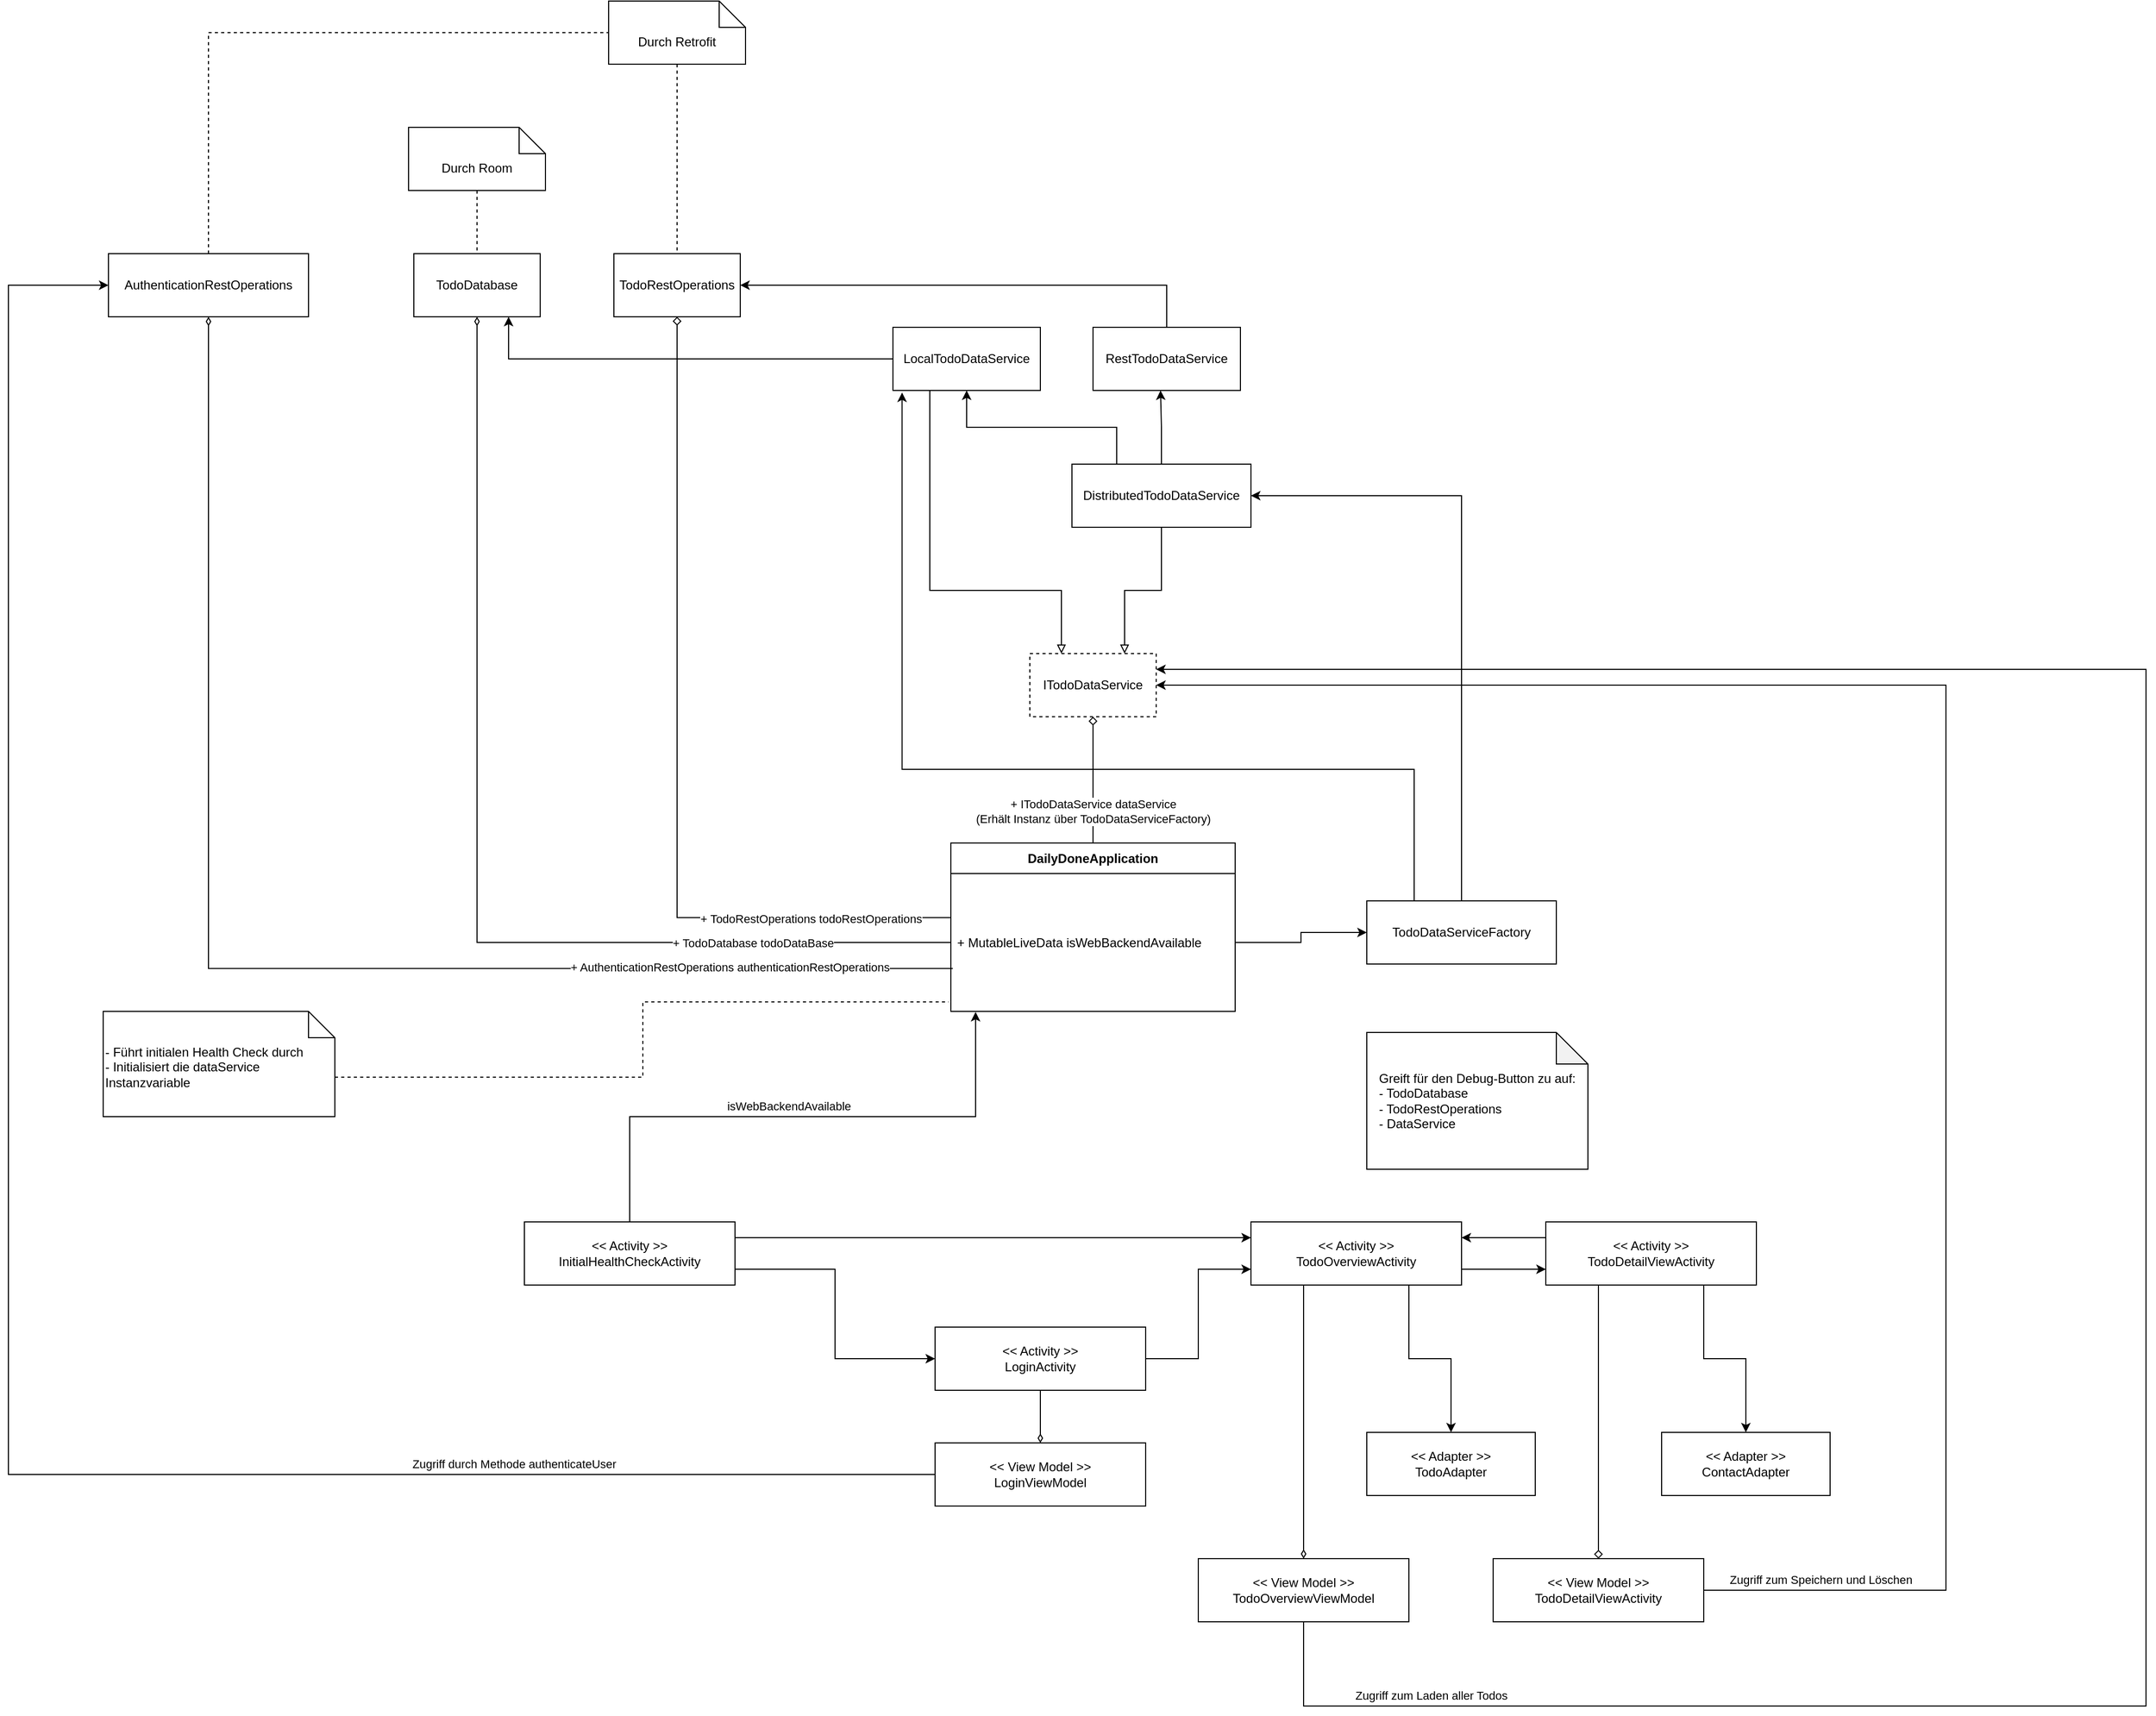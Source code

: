 <mxfile version="21.2.8" type="device">
  <diagram name="Seite-1" id="D5tcKsk5kdQru-Kcxm5j">
    <mxGraphModel dx="2885" dy="2357" grid="1" gridSize="10" guides="1" tooltips="1" connect="1" arrows="1" fold="1" page="1" pageScale="1" pageWidth="827" pageHeight="1169" math="0" shadow="0">
      <root>
        <mxCell id="0" />
        <mxCell id="1" parent="0" />
        <mxCell id="vJlaEH_wGCGbr9jfmiXO-9" style="edgeStyle=orthogonalEdgeStyle;rounded=0;orthogonalLoop=1;jettySize=auto;html=1;exitX=0.25;exitY=1;exitDx=0;exitDy=0;entryX=0.25;entryY=0;entryDx=0;entryDy=0;endArrow=block;endFill=0;" parent="1" source="vJlaEH_wGCGbr9jfmiXO-1" target="vJlaEH_wGCGbr9jfmiXO-6" edge="1">
          <mxGeometry relative="1" as="geometry">
            <Array as="points">
              <mxPoint x="145" y="290" />
              <mxPoint x="270" y="290" />
            </Array>
          </mxGeometry>
        </mxCell>
        <mxCell id="vJlaEH_wGCGbr9jfmiXO-29" style="edgeStyle=orthogonalEdgeStyle;rounded=0;orthogonalLoop=1;jettySize=auto;html=1;entryX=0.75;entryY=1;entryDx=0;entryDy=0;" parent="1" source="vJlaEH_wGCGbr9jfmiXO-1" target="vJlaEH_wGCGbr9jfmiXO-17" edge="1">
          <mxGeometry relative="1" as="geometry" />
        </mxCell>
        <mxCell id="vJlaEH_wGCGbr9jfmiXO-1" value="LocalTodoDataService" style="rounded=0;whiteSpace=wrap;html=1;" parent="1" vertex="1">
          <mxGeometry x="110" y="40" width="140" height="60" as="geometry" />
        </mxCell>
        <mxCell id="vJlaEH_wGCGbr9jfmiXO-30" style="edgeStyle=orthogonalEdgeStyle;rounded=0;orthogonalLoop=1;jettySize=auto;html=1;exitX=0.5;exitY=0;exitDx=0;exitDy=0;entryX=1;entryY=0.5;entryDx=0;entryDy=0;" parent="1" source="vJlaEH_wGCGbr9jfmiXO-2" target="vJlaEH_wGCGbr9jfmiXO-18" edge="1">
          <mxGeometry relative="1" as="geometry" />
        </mxCell>
        <mxCell id="vJlaEH_wGCGbr9jfmiXO-2" value="RestTodoDataService" style="rounded=0;whiteSpace=wrap;html=1;" parent="1" vertex="1">
          <mxGeometry x="300" y="40" width="140" height="60" as="geometry" />
        </mxCell>
        <mxCell id="vJlaEH_wGCGbr9jfmiXO-4" style="edgeStyle=orthogonalEdgeStyle;rounded=0;orthogonalLoop=1;jettySize=auto;html=1;exitX=0.5;exitY=0;exitDx=0;exitDy=0;entryX=0.458;entryY=1;entryDx=0;entryDy=0;entryPerimeter=0;" parent="1" source="vJlaEH_wGCGbr9jfmiXO-3" target="vJlaEH_wGCGbr9jfmiXO-2" edge="1">
          <mxGeometry relative="1" as="geometry" />
        </mxCell>
        <mxCell id="vJlaEH_wGCGbr9jfmiXO-5" style="edgeStyle=orthogonalEdgeStyle;rounded=0;orthogonalLoop=1;jettySize=auto;html=1;exitX=0.25;exitY=0;exitDx=0;exitDy=0;entryX=0.5;entryY=1;entryDx=0;entryDy=0;" parent="1" source="vJlaEH_wGCGbr9jfmiXO-3" target="vJlaEH_wGCGbr9jfmiXO-1" edge="1">
          <mxGeometry relative="1" as="geometry" />
        </mxCell>
        <mxCell id="vJlaEH_wGCGbr9jfmiXO-8" style="edgeStyle=orthogonalEdgeStyle;rounded=0;orthogonalLoop=1;jettySize=auto;html=1;exitX=0.5;exitY=1;exitDx=0;exitDy=0;entryX=0.75;entryY=0;entryDx=0;entryDy=0;endArrow=block;endFill=0;" parent="1" source="vJlaEH_wGCGbr9jfmiXO-3" target="vJlaEH_wGCGbr9jfmiXO-6" edge="1">
          <mxGeometry relative="1" as="geometry" />
        </mxCell>
        <mxCell id="vJlaEH_wGCGbr9jfmiXO-3" value="DistributedTodoDataService" style="rounded=0;whiteSpace=wrap;html=1;" parent="1" vertex="1">
          <mxGeometry x="280" y="170" width="170" height="60" as="geometry" />
        </mxCell>
        <mxCell id="vJlaEH_wGCGbr9jfmiXO-6" value="ITodoDataService" style="rounded=0;whiteSpace=wrap;html=1;dashed=1;" parent="1" vertex="1">
          <mxGeometry x="240" y="350" width="120" height="60" as="geometry" />
        </mxCell>
        <mxCell id="vJlaEH_wGCGbr9jfmiXO-31" style="edgeStyle=orthogonalEdgeStyle;rounded=0;orthogonalLoop=1;jettySize=auto;html=1;exitX=0.5;exitY=0;exitDx=0;exitDy=0;entryX=0.5;entryY=1;entryDx=0;entryDy=0;endArrow=diamond;endFill=0;" parent="1" source="vJlaEH_wGCGbr9jfmiXO-11" target="vJlaEH_wGCGbr9jfmiXO-6" edge="1">
          <mxGeometry relative="1" as="geometry" />
        </mxCell>
        <mxCell id="vJlaEH_wGCGbr9jfmiXO-36" value="+ ITodoDataService dataService&lt;br&gt;(Erhält Instanz über TodoDataServiceFactory)" style="edgeLabel;html=1;align=center;verticalAlign=middle;resizable=0;points=[];" parent="vJlaEH_wGCGbr9jfmiXO-31" vertex="1" connectable="0">
          <mxGeometry x="-0.176" y="3" relative="1" as="geometry">
            <mxPoint x="3" y="19" as="offset" />
          </mxGeometry>
        </mxCell>
        <mxCell id="vJlaEH_wGCGbr9jfmiXO-11" value="DailyDoneApplication" style="swimlane;fontStyle=1;align=center;verticalAlign=middle;childLayout=stackLayout;horizontal=1;startSize=29;horizontalStack=0;resizeParent=1;resizeParentMax=0;resizeLast=0;collapsible=0;marginBottom=0;html=1;whiteSpace=wrap;" parent="1" vertex="1">
          <mxGeometry x="165" y="530" width="270" height="160" as="geometry" />
        </mxCell>
        <mxCell id="vJlaEH_wGCGbr9jfmiXO-13" value="+ MutableLiveData isWebBackendAvailable" style="text;html=1;strokeColor=none;fillColor=none;align=left;verticalAlign=middle;spacingLeft=4;spacingRight=4;overflow=hidden;rotatable=0;points=[[0,0.5],[1,0.5]];portConstraint=eastwest;whiteSpace=wrap;" parent="vJlaEH_wGCGbr9jfmiXO-11" vertex="1">
          <mxGeometry y="29" width="270" height="131" as="geometry" />
        </mxCell>
        <mxCell id="vJlaEH_wGCGbr9jfmiXO-17" value="TodoDatabase" style="rounded=0;whiteSpace=wrap;html=1;" parent="1" vertex="1">
          <mxGeometry x="-345" y="-30" width="120" height="60" as="geometry" />
        </mxCell>
        <mxCell id="vJlaEH_wGCGbr9jfmiXO-18" value="TodoRestOperations" style="rounded=0;whiteSpace=wrap;html=1;" parent="1" vertex="1">
          <mxGeometry x="-155" y="-30" width="120" height="60" as="geometry" />
        </mxCell>
        <mxCell id="vJlaEH_wGCGbr9jfmiXO-24" style="edgeStyle=orthogonalEdgeStyle;rounded=0;orthogonalLoop=1;jettySize=auto;html=1;exitX=0.5;exitY=1;exitDx=0;exitDy=0;exitPerimeter=0;endArrow=none;endFill=0;dashed=1;" parent="1" source="vJlaEH_wGCGbr9jfmiXO-22" target="vJlaEH_wGCGbr9jfmiXO-17" edge="1">
          <mxGeometry relative="1" as="geometry" />
        </mxCell>
        <mxCell id="vJlaEH_wGCGbr9jfmiXO-22" value="Durch Room" style="shape=note2;boundedLbl=1;whiteSpace=wrap;html=1;size=25;verticalAlign=top;align=center;" parent="1" vertex="1">
          <mxGeometry x="-350" y="-150" width="130" height="60" as="geometry" />
        </mxCell>
        <mxCell id="vJlaEH_wGCGbr9jfmiXO-25" style="edgeStyle=orthogonalEdgeStyle;rounded=0;orthogonalLoop=1;jettySize=auto;html=1;exitX=0.5;exitY=1;exitDx=0;exitDy=0;exitPerimeter=0;dashed=1;endArrow=none;endFill=0;" parent="1" source="vJlaEH_wGCGbr9jfmiXO-23" target="vJlaEH_wGCGbr9jfmiXO-18" edge="1">
          <mxGeometry relative="1" as="geometry" />
        </mxCell>
        <mxCell id="vJlaEH_wGCGbr9jfmiXO-23" value="Durch Retrofit" style="shape=note2;boundedLbl=1;whiteSpace=wrap;html=1;size=25;verticalAlign=top;align=center;" parent="1" vertex="1">
          <mxGeometry x="-160" y="-270" width="130" height="60" as="geometry" />
        </mxCell>
        <mxCell id="vJlaEH_wGCGbr9jfmiXO-27" style="edgeStyle=orthogonalEdgeStyle;rounded=0;orthogonalLoop=1;jettySize=auto;html=1;exitX=0;exitY=0.5;exitDx=0;exitDy=0;entryX=0.5;entryY=1;entryDx=0;entryDy=0;endArrow=diamondThin;endFill=0;" parent="1" source="vJlaEH_wGCGbr9jfmiXO-13" target="vJlaEH_wGCGbr9jfmiXO-17" edge="1">
          <mxGeometry relative="1" as="geometry" />
        </mxCell>
        <mxCell id="F736gAGDeXjRzTS7AwSB-1" value="+ TodoDatabase todoDataBase" style="edgeLabel;html=1;align=center;verticalAlign=middle;resizable=0;points=[];" vertex="1" connectable="0" parent="vJlaEH_wGCGbr9jfmiXO-27">
          <mxGeometry x="-0.64" relative="1" as="geometry">
            <mxPoint as="offset" />
          </mxGeometry>
        </mxCell>
        <mxCell id="vJlaEH_wGCGbr9jfmiXO-28" style="edgeStyle=orthogonalEdgeStyle;rounded=0;orthogonalLoop=1;jettySize=auto;html=1;exitX=-0.002;exitY=0.32;exitDx=0;exitDy=0;entryX=0.5;entryY=1;entryDx=0;entryDy=0;endArrow=diamond;endFill=0;exitPerimeter=0;" parent="1" source="vJlaEH_wGCGbr9jfmiXO-13" target="vJlaEH_wGCGbr9jfmiXO-18" edge="1">
          <mxGeometry relative="1" as="geometry" />
        </mxCell>
        <mxCell id="F736gAGDeXjRzTS7AwSB-3" value="+ TodoRestOperations todoRestOperations" style="edgeLabel;html=1;align=center;verticalAlign=middle;resizable=0;points=[];" vertex="1" connectable="0" parent="vJlaEH_wGCGbr9jfmiXO-28">
          <mxGeometry x="-0.619" y="1" relative="1" as="geometry">
            <mxPoint x="25" as="offset" />
          </mxGeometry>
        </mxCell>
        <mxCell id="vJlaEH_wGCGbr9jfmiXO-34" style="edgeStyle=orthogonalEdgeStyle;rounded=0;orthogonalLoop=1;jettySize=auto;html=1;exitX=0.5;exitY=0;exitDx=0;exitDy=0;entryX=1;entryY=0.5;entryDx=0;entryDy=0;" parent="1" source="vJlaEH_wGCGbr9jfmiXO-32" target="vJlaEH_wGCGbr9jfmiXO-3" edge="1">
          <mxGeometry relative="1" as="geometry" />
        </mxCell>
        <mxCell id="vJlaEH_wGCGbr9jfmiXO-35" style="edgeStyle=orthogonalEdgeStyle;rounded=0;orthogonalLoop=1;jettySize=auto;html=1;exitX=0.25;exitY=0;exitDx=0;exitDy=0;entryX=0.062;entryY=1.033;entryDx=0;entryDy=0;entryPerimeter=0;" parent="1" source="vJlaEH_wGCGbr9jfmiXO-32" target="vJlaEH_wGCGbr9jfmiXO-1" edge="1">
          <mxGeometry relative="1" as="geometry">
            <Array as="points">
              <mxPoint x="605" y="460" />
              <mxPoint x="119" y="460" />
            </Array>
          </mxGeometry>
        </mxCell>
        <mxCell id="vJlaEH_wGCGbr9jfmiXO-32" value="TodoDataServiceFactory" style="rounded=0;whiteSpace=wrap;html=1;" parent="1" vertex="1">
          <mxGeometry x="560" y="585" width="180" height="60" as="geometry" />
        </mxCell>
        <mxCell id="vJlaEH_wGCGbr9jfmiXO-33" style="edgeStyle=orthogonalEdgeStyle;rounded=0;orthogonalLoop=1;jettySize=auto;html=1;exitX=1;exitY=0.5;exitDx=0;exitDy=0;" parent="1" source="vJlaEH_wGCGbr9jfmiXO-13" target="vJlaEH_wGCGbr9jfmiXO-32" edge="1">
          <mxGeometry relative="1" as="geometry" />
        </mxCell>
        <mxCell id="vJlaEH_wGCGbr9jfmiXO-47" style="edgeStyle=orthogonalEdgeStyle;rounded=0;orthogonalLoop=1;jettySize=auto;html=1;exitX=0.5;exitY=0;exitDx=0;exitDy=0;entryX=0.087;entryY=1.004;entryDx=0;entryDy=0;entryPerimeter=0;" parent="1" source="vJlaEH_wGCGbr9jfmiXO-37" target="vJlaEH_wGCGbr9jfmiXO-13" edge="1">
          <mxGeometry relative="1" as="geometry" />
        </mxCell>
        <mxCell id="vJlaEH_wGCGbr9jfmiXO-51" value="isWebBackendAvailable" style="edgeLabel;html=1;align=center;verticalAlign=middle;resizable=0;points=[];" parent="vJlaEH_wGCGbr9jfmiXO-47" vertex="1" connectable="0">
          <mxGeometry x="-0.051" y="2" relative="1" as="geometry">
            <mxPoint y="-8" as="offset" />
          </mxGeometry>
        </mxCell>
        <mxCell id="vJlaEH_wGCGbr9jfmiXO-55" style="edgeStyle=orthogonalEdgeStyle;rounded=0;orthogonalLoop=1;jettySize=auto;html=1;exitX=1;exitY=0.75;exitDx=0;exitDy=0;entryX=0;entryY=0.5;entryDx=0;entryDy=0;" parent="1" source="vJlaEH_wGCGbr9jfmiXO-37" target="vJlaEH_wGCGbr9jfmiXO-38" edge="1">
          <mxGeometry relative="1" as="geometry" />
        </mxCell>
        <mxCell id="vJlaEH_wGCGbr9jfmiXO-57" style="edgeStyle=orthogonalEdgeStyle;rounded=0;orthogonalLoop=1;jettySize=auto;html=1;exitX=1;exitY=0.25;exitDx=0;exitDy=0;entryX=0;entryY=0.25;entryDx=0;entryDy=0;" parent="1" source="vJlaEH_wGCGbr9jfmiXO-37" target="vJlaEH_wGCGbr9jfmiXO-40" edge="1">
          <mxGeometry relative="1" as="geometry" />
        </mxCell>
        <mxCell id="vJlaEH_wGCGbr9jfmiXO-37" value="&amp;lt;&amp;lt; Activity &amp;gt;&amp;gt;&lt;br&gt;InitialHealthCheckActivity" style="rounded=0;whiteSpace=wrap;html=1;" parent="1" vertex="1">
          <mxGeometry x="-240" y="890" width="200" height="60" as="geometry" />
        </mxCell>
        <mxCell id="vJlaEH_wGCGbr9jfmiXO-46" style="edgeStyle=orthogonalEdgeStyle;rounded=0;orthogonalLoop=1;jettySize=auto;html=1;exitX=0.5;exitY=1;exitDx=0;exitDy=0;entryX=0.5;entryY=0;entryDx=0;entryDy=0;endArrow=diamondThin;endFill=0;" parent="1" source="vJlaEH_wGCGbr9jfmiXO-38" target="vJlaEH_wGCGbr9jfmiXO-45" edge="1">
          <mxGeometry relative="1" as="geometry" />
        </mxCell>
        <mxCell id="vJlaEH_wGCGbr9jfmiXO-56" style="edgeStyle=orthogonalEdgeStyle;rounded=0;orthogonalLoop=1;jettySize=auto;html=1;exitX=1;exitY=0.5;exitDx=0;exitDy=0;entryX=0;entryY=0.75;entryDx=0;entryDy=0;" parent="1" source="vJlaEH_wGCGbr9jfmiXO-38" target="vJlaEH_wGCGbr9jfmiXO-40" edge="1">
          <mxGeometry relative="1" as="geometry" />
        </mxCell>
        <mxCell id="vJlaEH_wGCGbr9jfmiXO-38" value="&amp;lt;&amp;lt; Activity &amp;gt;&amp;gt;&lt;br&gt;LoginActivity" style="rounded=0;whiteSpace=wrap;html=1;" parent="1" vertex="1">
          <mxGeometry x="150" y="990" width="200" height="60" as="geometry" />
        </mxCell>
        <mxCell id="vJlaEH_wGCGbr9jfmiXO-59" style="edgeStyle=orthogonalEdgeStyle;rounded=0;orthogonalLoop=1;jettySize=auto;html=1;exitX=0;exitY=0.25;exitDx=0;exitDy=0;entryX=1;entryY=0.25;entryDx=0;entryDy=0;" parent="1" source="vJlaEH_wGCGbr9jfmiXO-39" target="vJlaEH_wGCGbr9jfmiXO-40" edge="1">
          <mxGeometry relative="1" as="geometry" />
        </mxCell>
        <mxCell id="vJlaEH_wGCGbr9jfmiXO-76" style="edgeStyle=orthogonalEdgeStyle;rounded=0;orthogonalLoop=1;jettySize=auto;html=1;exitX=0.25;exitY=1;exitDx=0;exitDy=0;entryX=0.5;entryY=0;entryDx=0;entryDy=0;endArrow=diamond;endFill=0;" parent="1" source="vJlaEH_wGCGbr9jfmiXO-39" target="vJlaEH_wGCGbr9jfmiXO-75" edge="1">
          <mxGeometry relative="1" as="geometry" />
        </mxCell>
        <mxCell id="vJlaEH_wGCGbr9jfmiXO-78" style="edgeStyle=orthogonalEdgeStyle;rounded=0;orthogonalLoop=1;jettySize=auto;html=1;exitX=0.75;exitY=1;exitDx=0;exitDy=0;entryX=0.5;entryY=0;entryDx=0;entryDy=0;" parent="1" source="vJlaEH_wGCGbr9jfmiXO-39" target="vJlaEH_wGCGbr9jfmiXO-77" edge="1">
          <mxGeometry relative="1" as="geometry" />
        </mxCell>
        <mxCell id="vJlaEH_wGCGbr9jfmiXO-39" value="&amp;lt;&amp;lt; Activity &amp;gt;&amp;gt;&lt;br&gt;TodoDetailViewActivity" style="rounded=0;whiteSpace=wrap;html=1;" parent="1" vertex="1">
          <mxGeometry x="730" y="890" width="200" height="60" as="geometry" />
        </mxCell>
        <mxCell id="vJlaEH_wGCGbr9jfmiXO-58" style="edgeStyle=orthogonalEdgeStyle;rounded=0;orthogonalLoop=1;jettySize=auto;html=1;exitX=1;exitY=0.75;exitDx=0;exitDy=0;entryX=0;entryY=0.75;entryDx=0;entryDy=0;" parent="1" source="vJlaEH_wGCGbr9jfmiXO-40" target="vJlaEH_wGCGbr9jfmiXO-39" edge="1">
          <mxGeometry relative="1" as="geometry" />
        </mxCell>
        <mxCell id="vJlaEH_wGCGbr9jfmiXO-72" style="edgeStyle=orthogonalEdgeStyle;rounded=0;orthogonalLoop=1;jettySize=auto;html=1;exitX=0.75;exitY=1;exitDx=0;exitDy=0;entryX=0.5;entryY=0;entryDx=0;entryDy=0;" parent="1" source="vJlaEH_wGCGbr9jfmiXO-40" target="vJlaEH_wGCGbr9jfmiXO-68" edge="1">
          <mxGeometry relative="1" as="geometry" />
        </mxCell>
        <mxCell id="vJlaEH_wGCGbr9jfmiXO-74" style="edgeStyle=orthogonalEdgeStyle;rounded=0;orthogonalLoop=1;jettySize=auto;html=1;exitX=0.25;exitY=1;exitDx=0;exitDy=0;entryX=0.5;entryY=0;entryDx=0;entryDy=0;endArrow=diamondThin;endFill=0;" parent="1" source="vJlaEH_wGCGbr9jfmiXO-40" target="vJlaEH_wGCGbr9jfmiXO-73" edge="1">
          <mxGeometry relative="1" as="geometry" />
        </mxCell>
        <mxCell id="vJlaEH_wGCGbr9jfmiXO-40" value="&amp;lt;&amp;lt; Activity &amp;gt;&amp;gt;&lt;br&gt;TodoOverviewActivity" style="rounded=0;whiteSpace=wrap;html=1;" parent="1" vertex="1">
          <mxGeometry x="450" y="890" width="200" height="60" as="geometry" />
        </mxCell>
        <mxCell id="vJlaEH_wGCGbr9jfmiXO-42" style="edgeStyle=orthogonalEdgeStyle;rounded=0;orthogonalLoop=1;jettySize=auto;html=1;exitX=0;exitY=0;exitDx=220;exitDy=62.5;exitPerimeter=0;entryX=-0.008;entryY=0.931;entryDx=0;entryDy=0;entryPerimeter=0;endArrow=none;endFill=0;dashed=1;" parent="1" source="vJlaEH_wGCGbr9jfmiXO-41" target="vJlaEH_wGCGbr9jfmiXO-13" edge="1">
          <mxGeometry relative="1" as="geometry" />
        </mxCell>
        <mxCell id="vJlaEH_wGCGbr9jfmiXO-41" value="- Führt initialen Health Check durch&lt;br&gt;- Initialisiert die dataService Instanzvariable" style="shape=note2;boundedLbl=1;whiteSpace=wrap;html=1;size=25;verticalAlign=top;align=left;" parent="1" vertex="1">
          <mxGeometry x="-640" y="690" width="220" height="100" as="geometry" />
        </mxCell>
        <mxCell id="vJlaEH_wGCGbr9jfmiXO-53" style="edgeStyle=orthogonalEdgeStyle;rounded=0;orthogonalLoop=1;jettySize=auto;html=1;entryX=0;entryY=0.5;entryDx=0;entryDy=0;" parent="1" source="vJlaEH_wGCGbr9jfmiXO-45" target="vJlaEH_wGCGbr9jfmiXO-48" edge="1">
          <mxGeometry relative="1" as="geometry">
            <Array as="points">
              <mxPoint x="-730" y="1130" />
              <mxPoint x="-730" />
            </Array>
          </mxGeometry>
        </mxCell>
        <mxCell id="vJlaEH_wGCGbr9jfmiXO-54" value="Zugriff durch Methode authenticateUser" style="edgeLabel;html=1;align=center;verticalAlign=middle;resizable=0;points=[];" parent="vJlaEH_wGCGbr9jfmiXO-53" vertex="1" connectable="0">
          <mxGeometry x="-0.641" y="1" relative="1" as="geometry">
            <mxPoint x="-22" y="-11" as="offset" />
          </mxGeometry>
        </mxCell>
        <mxCell id="vJlaEH_wGCGbr9jfmiXO-45" value="&amp;lt;&amp;lt; View Model &amp;gt;&amp;gt;&lt;br&gt;LoginViewModel" style="rounded=0;whiteSpace=wrap;html=1;" parent="1" vertex="1">
          <mxGeometry x="150" y="1100" width="200" height="60" as="geometry" />
        </mxCell>
        <mxCell id="vJlaEH_wGCGbr9jfmiXO-49" style="edgeStyle=orthogonalEdgeStyle;rounded=0;orthogonalLoop=1;jettySize=auto;html=1;exitX=0.5;exitY=0;exitDx=0;exitDy=0;entryX=0;entryY=0.5;entryDx=0;entryDy=0;entryPerimeter=0;endArrow=none;endFill=0;dashed=1;" parent="1" source="vJlaEH_wGCGbr9jfmiXO-48" target="vJlaEH_wGCGbr9jfmiXO-23" edge="1">
          <mxGeometry relative="1" as="geometry" />
        </mxCell>
        <mxCell id="vJlaEH_wGCGbr9jfmiXO-48" value="AuthenticationRestOperations" style="rounded=0;whiteSpace=wrap;html=1;" parent="1" vertex="1">
          <mxGeometry x="-635" y="-30" width="190" height="60" as="geometry" />
        </mxCell>
        <mxCell id="vJlaEH_wGCGbr9jfmiXO-52" style="edgeStyle=orthogonalEdgeStyle;rounded=0;orthogonalLoop=1;jettySize=auto;html=1;entryX=0.5;entryY=1;entryDx=0;entryDy=0;exitX=0.007;exitY=0.689;exitDx=0;exitDy=0;exitPerimeter=0;endArrow=diamondThin;endFill=0;" parent="1" source="vJlaEH_wGCGbr9jfmiXO-13" target="vJlaEH_wGCGbr9jfmiXO-48" edge="1">
          <mxGeometry relative="1" as="geometry" />
        </mxCell>
        <mxCell id="F736gAGDeXjRzTS7AwSB-2" value="+ AuthenticationRestOperations authenticationRestOperations" style="edgeLabel;html=1;align=center;verticalAlign=middle;resizable=0;points=[];" vertex="1" connectable="0" parent="vJlaEH_wGCGbr9jfmiXO-52">
          <mxGeometry x="-0.399" y="-2" relative="1" as="geometry">
            <mxPoint x="186" as="offset" />
          </mxGeometry>
        </mxCell>
        <mxCell id="vJlaEH_wGCGbr9jfmiXO-68" value="&amp;lt;&amp;lt; Adapter &amp;gt;&amp;gt;&lt;br&gt;TodoAdapter" style="rounded=0;whiteSpace=wrap;html=1;" parent="1" vertex="1">
          <mxGeometry x="560" y="1090" width="160" height="60" as="geometry" />
        </mxCell>
        <mxCell id="vJlaEH_wGCGbr9jfmiXO-70" value="&lt;div style=&quot;text-align: left;&quot;&gt;&lt;span style=&quot;background-color: initial;&quot;&gt;Greift für den Debug-Button zu auf:&lt;/span&gt;&lt;/div&gt;&lt;div style=&quot;text-align: left;&quot;&gt;&lt;span style=&quot;background-color: initial;&quot;&gt;- TodoDatabase&lt;/span&gt;&lt;/div&gt;&lt;div style=&quot;text-align: left;&quot;&gt;&lt;span style=&quot;background-color: initial;&quot;&gt;- TodoRestOperations&lt;/span&gt;&lt;/div&gt;&lt;div style=&quot;text-align: left;&quot;&gt;&lt;span style=&quot;background-color: initial;&quot;&gt;- DataService&lt;/span&gt;&lt;/div&gt;" style="shape=note;whiteSpace=wrap;html=1;backgroundOutline=1;darkOpacity=0.05;" parent="1" vertex="1">
          <mxGeometry x="560" y="710" width="210" height="130" as="geometry" />
        </mxCell>
        <mxCell id="vJlaEH_wGCGbr9jfmiXO-81" style="edgeStyle=orthogonalEdgeStyle;rounded=0;orthogonalLoop=1;jettySize=auto;html=1;exitX=0.5;exitY=1;exitDx=0;exitDy=0;entryX=1;entryY=0.25;entryDx=0;entryDy=0;" parent="1" source="vJlaEH_wGCGbr9jfmiXO-73" target="vJlaEH_wGCGbr9jfmiXO-6" edge="1">
          <mxGeometry relative="1" as="geometry">
            <Array as="points">
              <mxPoint x="500" y="1350" />
              <mxPoint x="1300" y="1350" />
              <mxPoint x="1300" y="365" />
            </Array>
          </mxGeometry>
        </mxCell>
        <mxCell id="vJlaEH_wGCGbr9jfmiXO-82" value="Zugriff zum Laden aller Todos" style="edgeLabel;html=1;align=center;verticalAlign=middle;resizable=0;points=[];" parent="vJlaEH_wGCGbr9jfmiXO-81" vertex="1" connectable="0">
          <mxGeometry x="-0.748" y="-3" relative="1" as="geometry">
            <mxPoint x="-153" y="-13" as="offset" />
          </mxGeometry>
        </mxCell>
        <mxCell id="vJlaEH_wGCGbr9jfmiXO-73" value="&amp;lt;&amp;lt; View Model &amp;gt;&amp;gt;&lt;br&gt;TodoOverviewViewModel" style="rounded=0;whiteSpace=wrap;html=1;" parent="1" vertex="1">
          <mxGeometry x="400" y="1210" width="200" height="60" as="geometry" />
        </mxCell>
        <mxCell id="vJlaEH_wGCGbr9jfmiXO-79" style="edgeStyle=orthogonalEdgeStyle;rounded=0;orthogonalLoop=1;jettySize=auto;html=1;exitX=1;exitY=0.5;exitDx=0;exitDy=0;entryX=1;entryY=0.5;entryDx=0;entryDy=0;" parent="1" source="vJlaEH_wGCGbr9jfmiXO-75" target="vJlaEH_wGCGbr9jfmiXO-6" edge="1">
          <mxGeometry relative="1" as="geometry">
            <Array as="points">
              <mxPoint x="1110" y="1240" />
              <mxPoint x="1110" y="380" />
            </Array>
          </mxGeometry>
        </mxCell>
        <mxCell id="vJlaEH_wGCGbr9jfmiXO-80" value="Zugriff zum Speichern und Löschen" style="edgeLabel;html=1;align=center;verticalAlign=middle;resizable=0;points=[];" parent="vJlaEH_wGCGbr9jfmiXO-79" vertex="1" connectable="0">
          <mxGeometry x="-0.884" relative="1" as="geometry">
            <mxPoint x="4" y="-10" as="offset" />
          </mxGeometry>
        </mxCell>
        <mxCell id="vJlaEH_wGCGbr9jfmiXO-75" value="&amp;lt;&amp;lt; View Model &amp;gt;&amp;gt;&lt;br&gt;TodoDetailViewActivity" style="rounded=0;whiteSpace=wrap;html=1;" parent="1" vertex="1">
          <mxGeometry x="680" y="1210" width="200" height="60" as="geometry" />
        </mxCell>
        <mxCell id="vJlaEH_wGCGbr9jfmiXO-77" value="&amp;lt;&amp;lt; Adapter &amp;gt;&amp;gt;&lt;br&gt;ContactAdapter" style="rounded=0;whiteSpace=wrap;html=1;" parent="1" vertex="1">
          <mxGeometry x="840" y="1090" width="160" height="60" as="geometry" />
        </mxCell>
      </root>
    </mxGraphModel>
  </diagram>
</mxfile>
